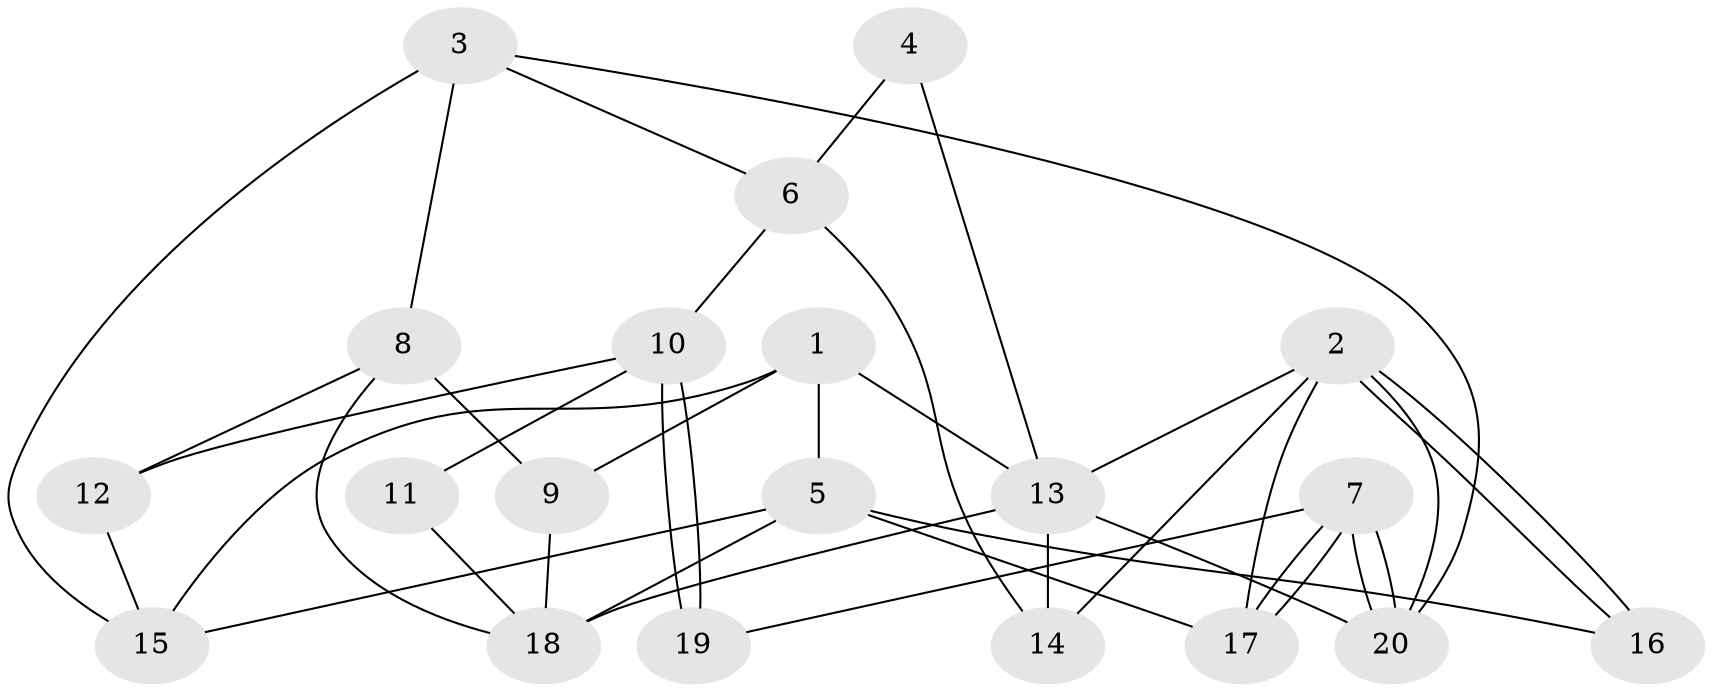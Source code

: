 // Generated by graph-tools (version 1.1) at 2025/46/02/15/25 05:46:28]
// undirected, 20 vertices, 40 edges
graph export_dot {
graph [start="1"]
  node [color=gray90,style=filled];
  1;
  2;
  3;
  4;
  5;
  6;
  7;
  8;
  9;
  10;
  11;
  12;
  13;
  14;
  15;
  16;
  17;
  18;
  19;
  20;
  1 -- 13;
  1 -- 15;
  1 -- 5;
  1 -- 9;
  2 -- 16;
  2 -- 16;
  2 -- 20;
  2 -- 13;
  2 -- 14;
  2 -- 17;
  3 -- 15;
  3 -- 8;
  3 -- 6;
  3 -- 20;
  4 -- 13;
  4 -- 6;
  5 -- 17;
  5 -- 15;
  5 -- 16;
  5 -- 18;
  6 -- 14;
  6 -- 10;
  7 -- 17;
  7 -- 17;
  7 -- 20;
  7 -- 20;
  7 -- 19;
  8 -- 18;
  8 -- 9;
  8 -- 12;
  9 -- 18;
  10 -- 19;
  10 -- 19;
  10 -- 11;
  10 -- 12;
  11 -- 18;
  12 -- 15;
  13 -- 20;
  13 -- 14;
  13 -- 18;
}
